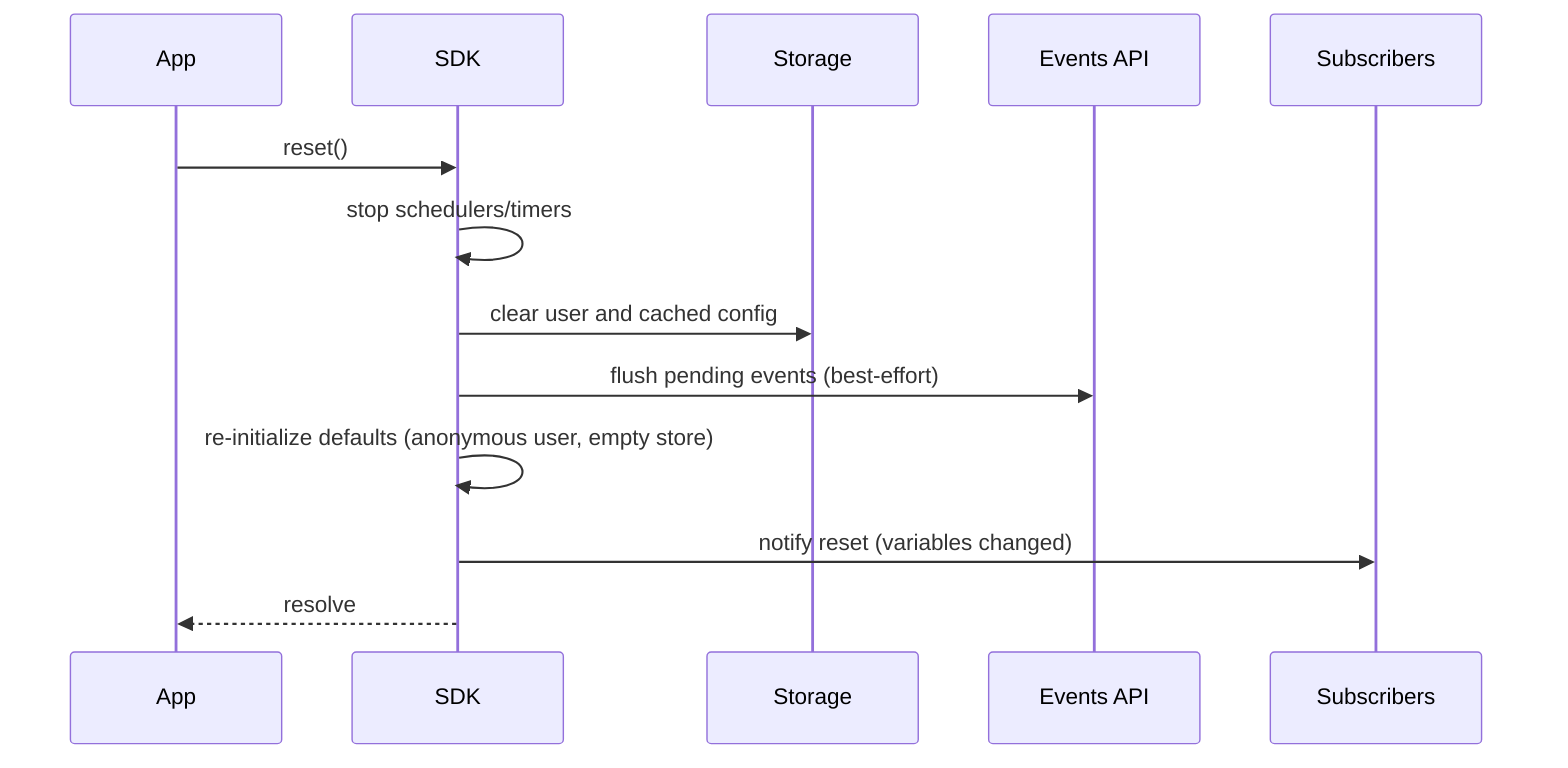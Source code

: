 sequenceDiagram
  participant App
  participant SDK
  participant Storage
  participant EventsAPI as Events API
  participant Subscribers

  App->>SDK: reset()
  SDK->>SDK: stop schedulers/timers
  SDK->>Storage: clear user and cached config
  SDK->>EventsAPI: flush pending events (best-effort)
  SDK->>SDK: re-initialize defaults (anonymous user, empty store)
  SDK->>Subscribers: notify reset (variables changed)
  SDK-->>App: resolve